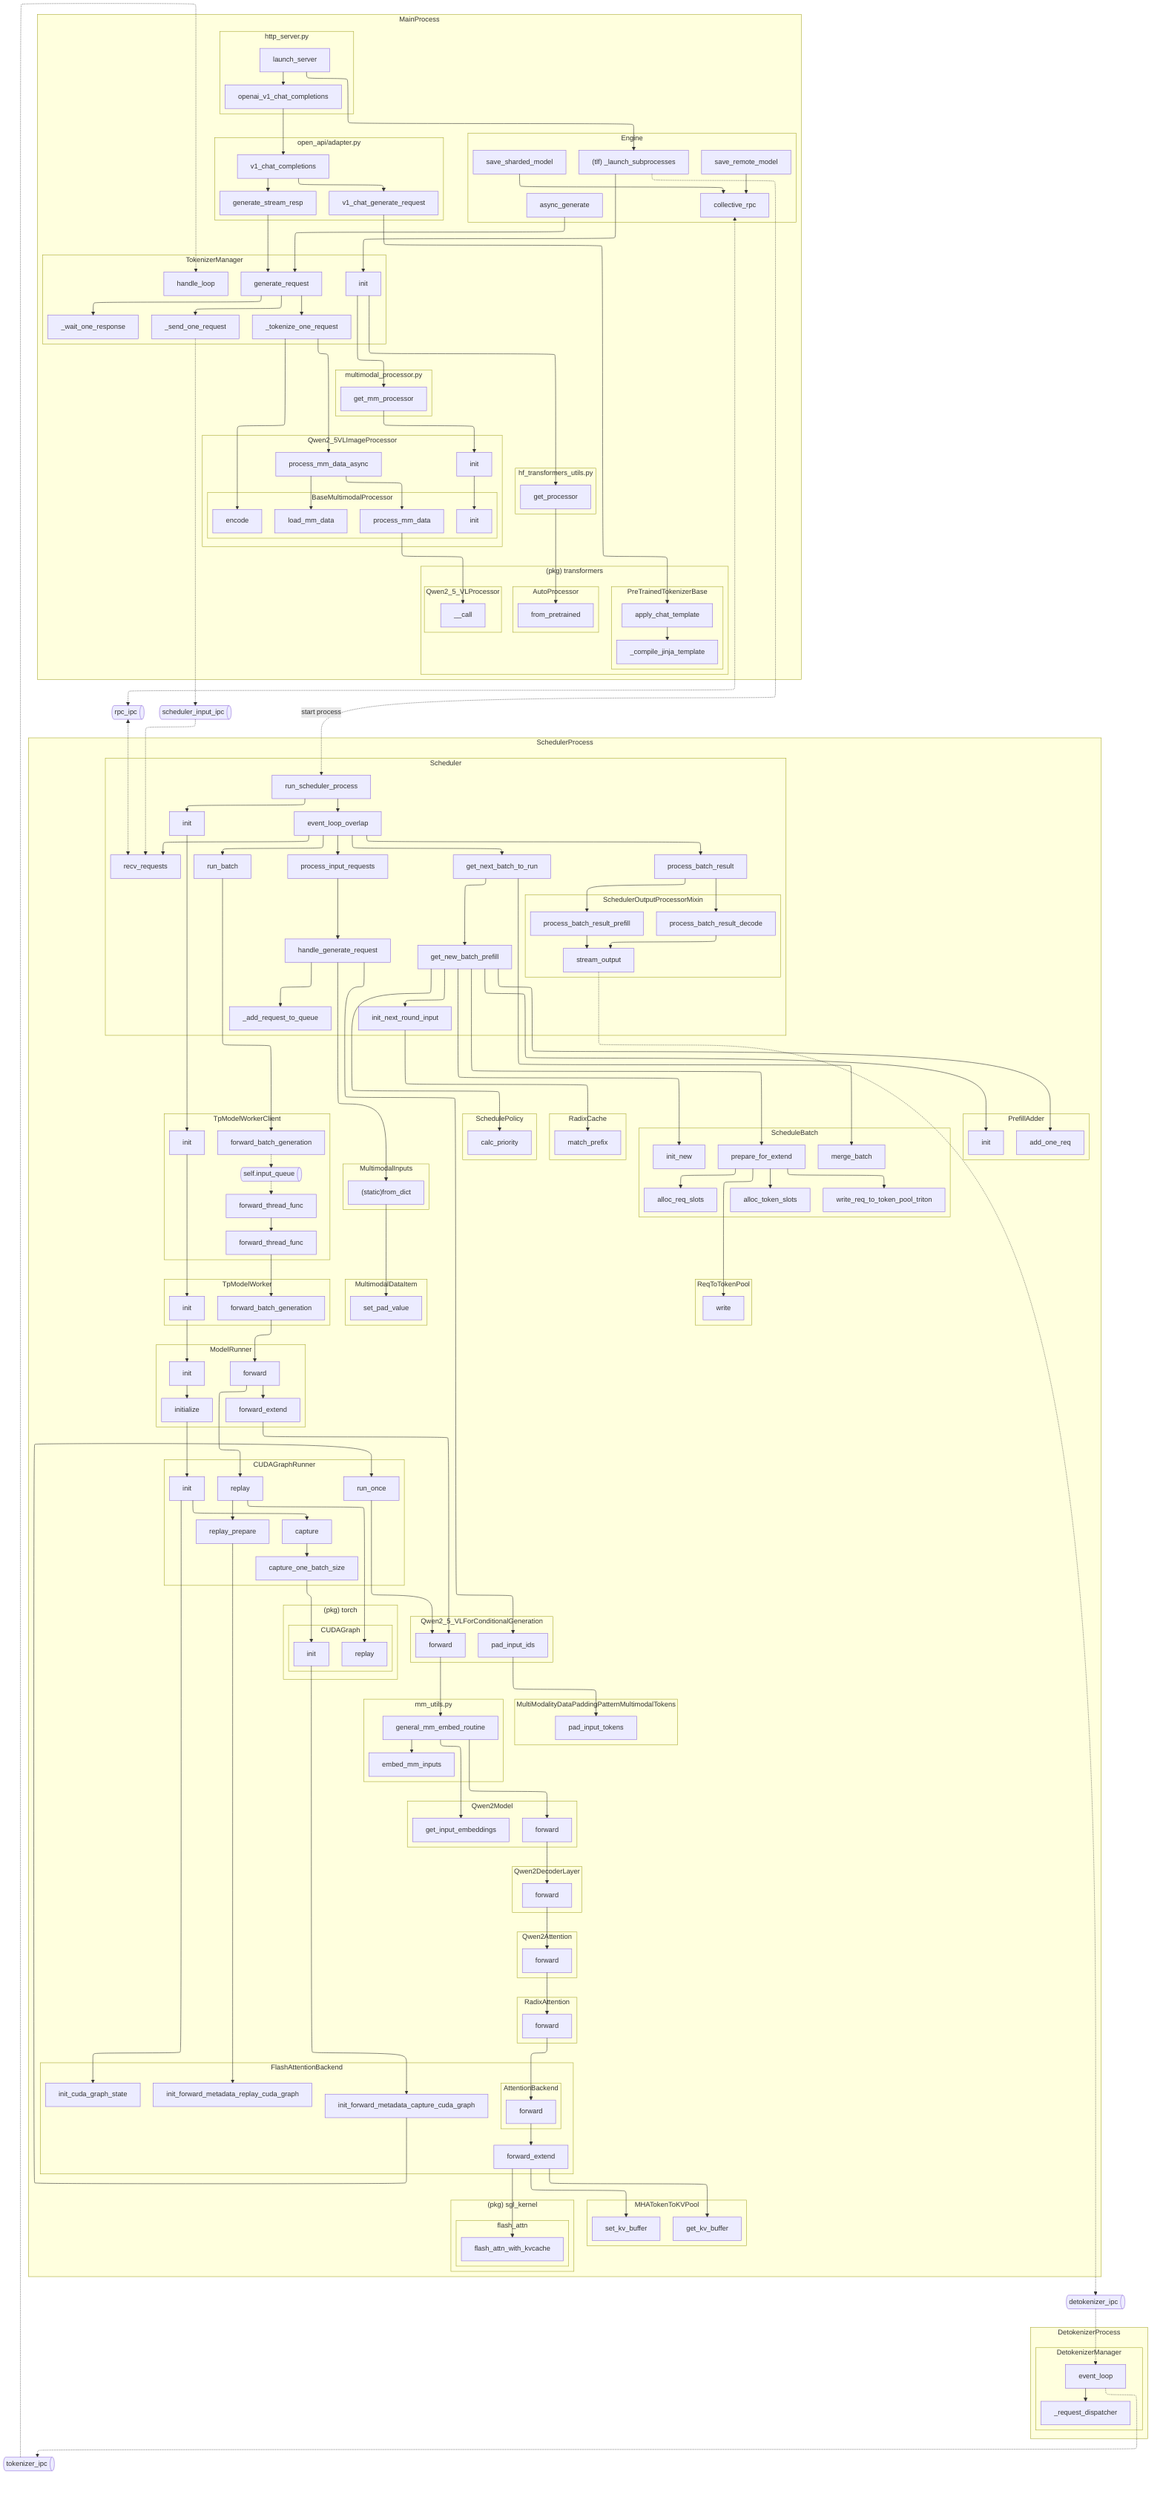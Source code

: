 ---
config:
  layout: elk
---
flowchart TD
  subgraph TokenizerManager["TokenizerManager"]
    TokenizerManager.init["init"]
    TokenizerManager.handle_loop["handle_loop"]
    TokenizerManager.generate_request["generate_request"]
    TokenizerManager._tokenize_one_request["_tokenize_one_request"]
    TokenizerManager._send_one_request["_send_one_request"]
    TokenizerManager._wait_one_response["_wait_one_response"]
  end
  subgraph Qwen2_5VLImageProcessor["Qwen2_5VLImageProcessor"]
    Qwen2_5VLImageProcessor.init["init"]
      Qwen2_5VLImageProcessor.process_mm_data_async["process_mm_data_async"]
    subgraph BaseMultimodalProcessor["BaseMultimodalProcessor"]
      BaseMultimodalProcessor.init["init"]
      BaseMultimodalProcessor.process_mm_data["process_mm_data"]
      BaseMultimodalProcessor.load_mm_data["load_mm_data"]
      BaseMultimodalProcessor.encode["encode"]
    end
  end
  
  subgraph Qwen2_5_VLProcessor["Qwen2_5_VLProcessor"]
    Qwen2_5_VLProcessor.call["__call"]
  end
  
  subgraph PreTrainedTokenizerBase["PreTrainedTokenizerBase"]
    PreTrainedTokenizerBase.apply_chat_template["apply_chat_template"]
    PreTrainedTokenizerBase._compile_jinja_template["_compile_jinja_template"]
  end
  subgraph AutoProcessor["AutoProcessor"]
    AutoProcessor.from_pretrained["from_pretrained"]
  end
  subgraph transformers["(pkg) transformers"]
    Qwen2_5_VLProcessor
    PreTrainedTokenizerBase
    AutoProcessor
  end
  
  subgraph Engine["Engine"]
    Engine.save_remote_model["save_remote_model"]
    Engine.save_sharded_model["save_sharded_model"]
    Engine.collective_rpc["collective_rpc"]
    Engine.async_generate["async_generate"]
    launch_subprocesses["(tlf) _launch_subprocesses"]
  end
  subgraph http_server_py["http_server.py"]
    openai_v1_chat_completions["openai_v1_chat_completions"]
    launch_server["launch_server"]
  end
   subgraph adapter["open_api/adapter.py"]
    v1_chat_completions["v1_chat_completions"]
    v1_chat_generate_request["v1_chat_generate_request"]
    generate_stream_resp["generate_stream_resp"]
  end
  subgraph hf_transformers_utils_py["hf_transformers_utils.py"]
    hf_transformers_utils_py.get_processor["get_processor"]
  end
  subgraph multimodal_processor_py["multimodal_processor.py"]
    multimodal_processor_py.get_mm_processor["get_mm_processor"]
  end
  subgraph MainProcess["MainProcess"]
    TokenizerManager
    BaseMultimodalProcessor
    Qwen2_5VLImageProcessor
    transformers
    Engine
    http_server_py
    adapter
    hf_transformers_utils_py
    multimodal_processor_py
  end

  subgraph ScheduleBatch["ScheduleBatch"]
    ScheduleBatch.merge_batch["merge_batch"]
    ScheduleBatch.init_new["init_new"]
    ScheduleBatch.prepare_for_extend["prepare_for_extend"]
    ScheduleBatch.alloc_req_slots["alloc_req_slots"]
    ScheduleBatch.alloc_token_slots["alloc_token_slots"]
    ScheduleBatch.write_req_to_token_pool_triton["write_req_to_token_pool_triton"]
  end
  subgraph SchedulePolicy["SchedulePolicy"]
    SchedulePolicy.calc_priority["calc_priority"]
  end
  subgraph SchedulerOutputProcessorMixin["SchedulerOutputProcessorMixin"]
    SchedulerOutputProcessorMixin.process_batch_result_prefill["process_batch_result_prefill"]
    SchedulerOutputProcessorMixin.process_batch_result_decode["process_batch_result_decode"]
    SchedulerOutputProcessorMixin.stream_output["stream_output"]
  end
  subgraph Scheduler["Scheduler"]
    run_scheduler_process
    SchedulerOutputProcessorMixin
    Scheduler.init["init"]
    Scheduler.recv_requests["recv_requests"]
    Scheduler.event_loop_overlap["event_loop_overlap"]
    Scheduler.process_input_requests["process_input_requests"]
    Scheduler.handle_generate_request["handle_generate_request"]
    Scheduler._add_request_to_queue["_add_request_to_queue"]
    Scheduler.get_next_batch_to_run["get_next_batch_to_run"]
    Scheduler.get_new_batch_prefill["get_new_batch_prefill"]
    Scheduler.init_next_round_input["init_next_round_input"]
    Scheduler.run_batch["run_batch"]
    Scheduler.process_batch_result["process_batch_result"]
  end
  subgraph MultimodalInputs["MultimodalInputs"]
    MultimodalInputs.from_dict["(static)from_dict"]
  end
  subgraph MultimodalDataItem["MultimodalDataItem"]
    MultimodalDataItem.set_pad_value["set_pad_value"]
  end
  subgraph RadixCache["RadixCache"]
    RadixCache.match_prefix["match_prefix"]
  end
  subgraph TpModelWorkerClient["TpModelWorkerClient"]
    TpModelWorkerClient.init["init"]
    TpModelWorkerClient.forward_batch_generation["forward_batch_generation"]
    TpModelWorkerClient.forward_thread_func["forward_thread_func"]
    TpModelWorkerClient.forward_thread_func_["forward_thread_func"]
    TpModelWorkerClient.input_queue["self.input_queue"]
    TpModelWorkerClient.input_queue@{ shape: h-cyl}
  end
  subgraph TpModelWorker["TpModelWorker"]
    TpModelWorker.init["init"]
    TpModelWorker.forward_batch_generation["forward_batch_generation"]
  end
  subgraph ModelRunner["ModelRunner"]
    ModelRunner.init["init"]
    ModelRunner.initialize["initialize"]
    ModelRunner.forward["forward"]
    ModelRunner.forward_extend["forward_extend"]
  end
  subgraph CUDAGraphRunner["CUDAGraphRunner"]
    CUDAGraphRunner.init["init"]
    CUDAGraphRunner.capture["capture"]
    CUDAGraphRunner.capture_one_batch_size["capture_one_batch_size"]
    CUDAGraphRunner.run_once["run_once"]
    CUDAGraphRunner.replay["replay"]
    CUDAGraphRunner.replay_prepare["replay_prepare"]
  end

  subgraph ReqToTokenPool["ReqToTokenPool"]
    ReqToTokenPool.write["write"]
  end
  subgraph Qwen2_5_VLForConditionalGeneration["Qwen2_5_VLForConditionalGeneration"]
    Qwen2_5_VLForConditionalGeneration.pad_input_ids["pad_input_ids"]
    Qwen2_5_VLForConditionalGeneration.forward["forward"]
  end
  subgraph Qwen2Model["Qwen2Model"]
    Qwen2Model.forward["forward"]
    Qwen2Model.get_input_embeddings["get_input_embeddings"]
  end

  subgraph Qwen2DecoderLayer["Qwen2DecoderLayer"]
    Qwen2DecoderLayer.forward["forward"]
  end

  subgraph Qwen2Attention["Qwen2Attention"]
    Qwen2Attention.forward["forward"]
  end

  subgraph RadixAttention["RadixAttention"]
    RadixAttention.forward["forward"]
  end

  subgraph FlashAttentionBackend["FlashAttentionBackend"]
    FlashAttentionBackend.forward_extend["forward_extend"]
    FlashAttentionBackend.init_cuda_graph_state["init_cuda_graph_state"]
    FlashAttentionBackend.init_forward_metadata_capture_cuda_graph["init_forward_metadata_capture_cuda_graph"]
    FlashAttentionBackend.init_forward_metadata_replay_cuda_graph["init_forward_metadata_replay_cuda_graph"]
    subgraph AttentionBackend["AttentionBackend"]
      AttentionBackend.forward["forward"]
    end
  end

  subgraph MHATokenToKVPool["MHATokenToKVPool"]
    MHATokenToKVPool.set_kv_buffer["set_kv_buffer"]
    MHATokenToKVPool.get_kv_buffer["get_kv_buffer"]
  end

  subgraph mm_utils_py["mm_utils.py"]
    mm_utils_py.general_mm_embed_routine["general_mm_embed_routine"]
    mm_utils_py.embed_mm_inputs["embed_mm_inputs"]
  end

  subgraph PrefillAdder["PrefillAdder"]
    PrefillAdder.init["init"]
    PrefillAdder.add_one_req["add_one_req"]
  end
  subgraph MultiModalityDataPaddingPatternMultimodalTokens["MultiModalityDataPaddingPatternMultimodalTokens"]
    MultiModalityDataPaddingPatternMultimodalTokens.pad_input_tokens["pad_input_tokens"]
  end
  subgraph torch["(pkg) torch"]
    subgraph CUDAGraph ["CUDAGraph"]
      CUDAGraph.init["init"]
      CUDAGraph.replay["replay"]
  end
end
  subgraph SchedulerProcess["SchedulerProcess"]
    Scheduler
    ScheduleBatch
    SchedulePolicy
    RadixCache
    MultimodalInputs
    MultimodalDataItem
    ReqToTokenPool
    TpModelWorkerClient
    TpModelWorker
    ModelRunner
    mm_utils_py
    Qwen2_5_VLForConditionalGeneration
    Qwen2Model
    Qwen2DecoderLayer
    MultiModalityDataPaddingPatternMultimodalTokens
    Qwen2Attention
    RadixAttention
    FlashAttentionBackend
    MHATokenToKVPool
    CUDAGraphRunner
    PrefillAdder
    torch
    subgraph "(pkg) sgl_kernel"
      subgraph flash_attn["flash_attn"]
        flash_attn_with_kvcache["flash_attn_with_kvcache"]
      end
    end
  end
  subgraph DetokenizerManager["DetokenizerManager"]
    DetokenizerManager._request_dispatcher["_request_dispatcher"]
    DetokenizerManager.event_loop["event_loop"]
  end
  subgraph DetokenizerProcess["DetokenizerProcess"]
    DetokenizerManager
  end

  
  launch_server --> launch_subprocesses -.start process.-> run_scheduler_process --> Scheduler.event_loop_overlap
  launch_subprocesses --> TokenizerManager.init --> hf_transformers_utils_py.get_processor --> AutoProcessor.from_pretrained
  TokenizerManager.init --> multimodal_processor_py.get_mm_processor --> Qwen2_5VLImageProcessor.init --> BaseMultimodalProcessor.init
  run_scheduler_process 
  --> Scheduler.init 
  --> TpModelWorkerClient.init 
  --> TpModelWorker.init 
  --> ModelRunner.init 
  --> ModelRunner.initialize
  --> CUDAGraphRunner.init
  CUDAGraphRunner.init --> FlashAttentionBackend.init_cuda_graph_state 
  CUDAGraphRunner.init --> CUDAGraphRunner.capture --> CUDAGraphRunner.capture_one_batch_size --> CUDAGraph.init
  --> FlashAttentionBackend.init_forward_metadata_capture_cuda_graph --> CUDAGraphRunner.run_once --> Qwen2_5_VLForConditionalGeneration.forward

  launch_server --> openai_v1_chat_completions
  openai_v1_chat_completions --> v1_chat_completions
  DetokenizerManager.event_loop --> DetokenizerManager._request_dispatcher
  Engine.save_remote_model --> Engine.collective_rpc
  Engine.save_sharded_model --> Engine.collective_rpc

  

  v1_chat_completions --> v1_chat_generate_request --> PreTrainedTokenizerBase.apply_chat_template --> PreTrainedTokenizerBase._compile_jinja_template
  v1_chat_completions --> generate_stream_resp
  generate_stream_resp --> TokenizerManager.generate_request
  Engine.async_generate --> TokenizerManager.generate_request
  TokenizerManager.generate_request --> TokenizerManager._tokenize_one_request & TokenizerManager._send_one_request & TokenizerManager._wait_one_response
  TokenizerManager._tokenize_one_request --> BaseMultimodalProcessor.encode
  TokenizerManager._tokenize_one_request --> Qwen2_5VLImageProcessor.process_mm_data_async 
  Qwen2_5VLImageProcessor.process_mm_data_async --> BaseMultimodalProcessor.load_mm_data 
  Qwen2_5VLImageProcessor.process_mm_data_async --> BaseMultimodalProcessor.process_mm_data
  BaseMultimodalProcessor.process_mm_data --> Qwen2_5_VLProcessor.call
  SchedulerOutputProcessorMixin.stream_output -..-> detokenizer_ipc["detokenizer_ipc"]
  detokenizer_ipc -..-> DetokenizerManager.event_loop
  DetokenizerManager.event_loop -..-> tokenizer_ipc["tokenizer_ipc"]
  tokenizer_ipc -..-> TokenizerManager.handle_loop
  Engine.collective_rpc <-..-> rpc_ipc["rpc_ipc"]
  rpc_ipc <-..-> Scheduler.recv_requests
  TokenizerManager._send_one_request -..-> scheduler_input_ipc["scheduler_input_ipc"]
  scheduler_input_ipc -..-> Scheduler.recv_requests
  Scheduler.event_loop_overlap --> Scheduler.recv_requests & Scheduler.process_input_requests & Scheduler.get_next_batch_to_run & Scheduler.run_batch & Scheduler.process_batch_result
  Scheduler.process_batch_result --> SchedulerOutputProcessorMixin.process_batch_result_decode --> SchedulerOutputProcessorMixin.stream_output
  Scheduler.process_batch_result --> SchedulerOutputProcessorMixin.process_batch_result_prefill --> SchedulerOutputProcessorMixin.stream_output
  Scheduler.process_input_requests --> Scheduler.handle_generate_request
  Scheduler.handle_generate_request --> MultimodalInputs.from_dict --> MultimodalDataItem.set_pad_value
  Scheduler.handle_generate_request --> Qwen2_5_VLForConditionalGeneration.pad_input_ids --> MultiModalityDataPaddingPatternMultimodalTokens.pad_input_tokens
  Scheduler.handle_generate_request --> Scheduler._add_request_to_queue
  Scheduler.get_next_batch_to_run --> ScheduleBatch.merge_batch & Scheduler.get_new_batch_prefill
  Scheduler.get_new_batch_prefill --> SchedulePolicy.calc_priority & Scheduler.init_next_round_input & ScheduleBatch.init_new & ScheduleBatch.prepare_for_extend
  Scheduler.get_new_batch_prefill --> PrefillAdder.init & PrefillAdder.add_one_req
  Scheduler.init_next_round_input --> RadixCache.match_prefix
  ScheduleBatch.prepare_for_extend --> ScheduleBatch.alloc_req_slots & ReqToTokenPool.write & ScheduleBatch.alloc_token_slots & ScheduleBatch.write_req_to_token_pool_triton
  Scheduler.run_batch --> TpModelWorkerClient.forward_batch_generation

  TpModelWorkerClient.forward_batch_generation
  -..-> TpModelWorkerClient.input_queue -..-> TpModelWorkerClient.forward_thread_func
  --> TpModelWorkerClient.forward_thread_func_
  --> TpModelWorker.forward_batch_generation
  --> ModelRunner.forward
  ModelRunner.forward --> ModelRunner.forward_extend
  --> Qwen2_5_VLForConditionalGeneration.forward 
  --> mm_utils_py.general_mm_embed_routine --> Qwen2Model.get_input_embeddings & mm_utils_py.embed_mm_inputs & Qwen2Model.forward

  ModelRunner.forward --> CUDAGraphRunner.replay --> CUDAGraphRunner.replay_prepare & CUDAGraph.replay 
  CUDAGraphRunner.replay_prepare --> FlashAttentionBackend.init_forward_metadata_replay_cuda_graph

  Qwen2Model.forward --> Qwen2DecoderLayer.forward
  Qwen2DecoderLayer.forward --> Qwen2Attention.forward
  Qwen2Attention.forward --> RadixAttention.forward

  RadixAttention.forward --> AttentionBackend.forward --> FlashAttentionBackend.forward_extend
  FlashAttentionBackend.forward_extend --> MHATokenToKVPool.set_kv_buffer
  FlashAttentionBackend.forward_extend --> MHATokenToKVPool.get_kv_buffer
  FlashAttentionBackend.forward_extend --> flash_attn_with_kvcache

  detokenizer_ipc@{ shape: h-cyl}
  tokenizer_ipc@{ shape: h-cyl}
  rpc_ipc@{ shape: h-cyl}
  scheduler_input_ipc@{ shape: h-cyl}